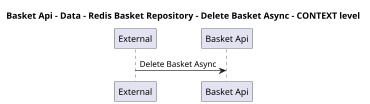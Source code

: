 @startuml
skinparam dpi 60

title Basket Api - Data - Redis Basket Repository - Delete Basket Async - CONTEXT level

participant "External" as C4InterFlow.SoftwareSystems.ExternalSystem
participant "Basket Api" as dotnet.eShop.Architecture.SoftwareSystems.BasketApi

C4InterFlow.SoftwareSystems.ExternalSystem -> dotnet.eShop.Architecture.SoftwareSystems.BasketApi : Delete Basket Async


@enduml
